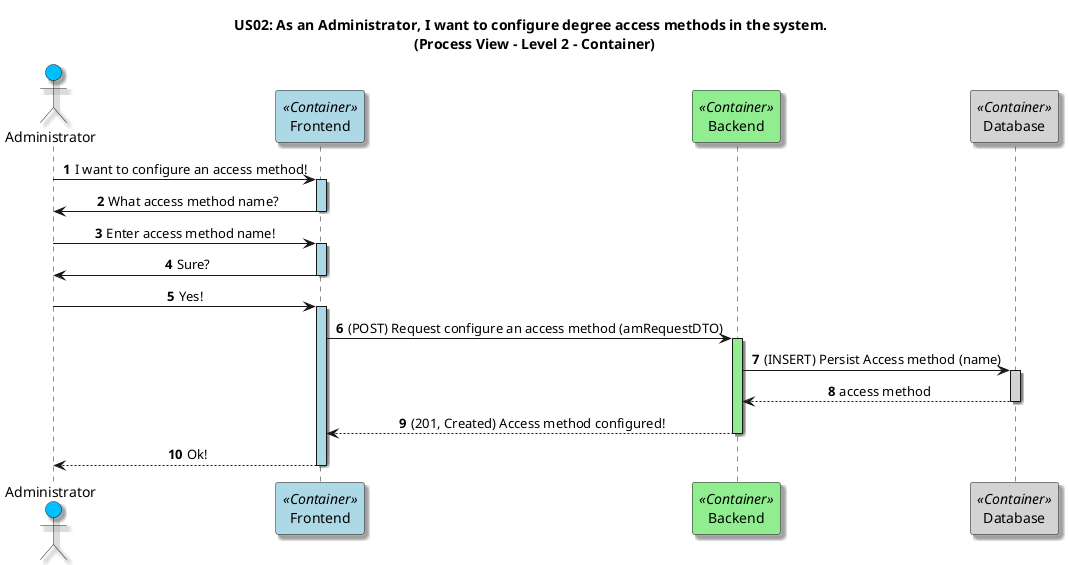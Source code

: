 @startuml
title US02: As an Administrator, I want to configure degree access methods in the system. \n (Process View - Level 2 - Container)

skinparam defaultTextAlignment center
skinparam shadowing true

autonumber

actor Administrator as admin #DeepSkyBlue
participant "Frontend" as FE <<Container>> #LightBlue
participant "Backend" as BE <<Container>> #LightGreen
participant "Database" as DB <<Container>> #LightGray

' Início do processo
admin -> FE: I want to configure an access method!
activate FE #LightBlue

FE -> admin: What access method name?
deactivate FE

admin -> FE: Enter access method name!
activate FE #LightBlue

FE -> admin: Sure?
deactivate FE

admin -> FE: Yes!
activate FE #LightBlue

FE -> BE: (POST) Request configure an access method (amRequestDTO)
activate BE #LightGreen

BE -> DB: (INSERT) Persist Access method (name)
activate DB #LightGray
DB --> BE: access method
deactivate DB

BE --> FE: (201, Created) Access method configured!
deactivate BE

FE --> admin: Ok!
deactivate FE

@enduml
